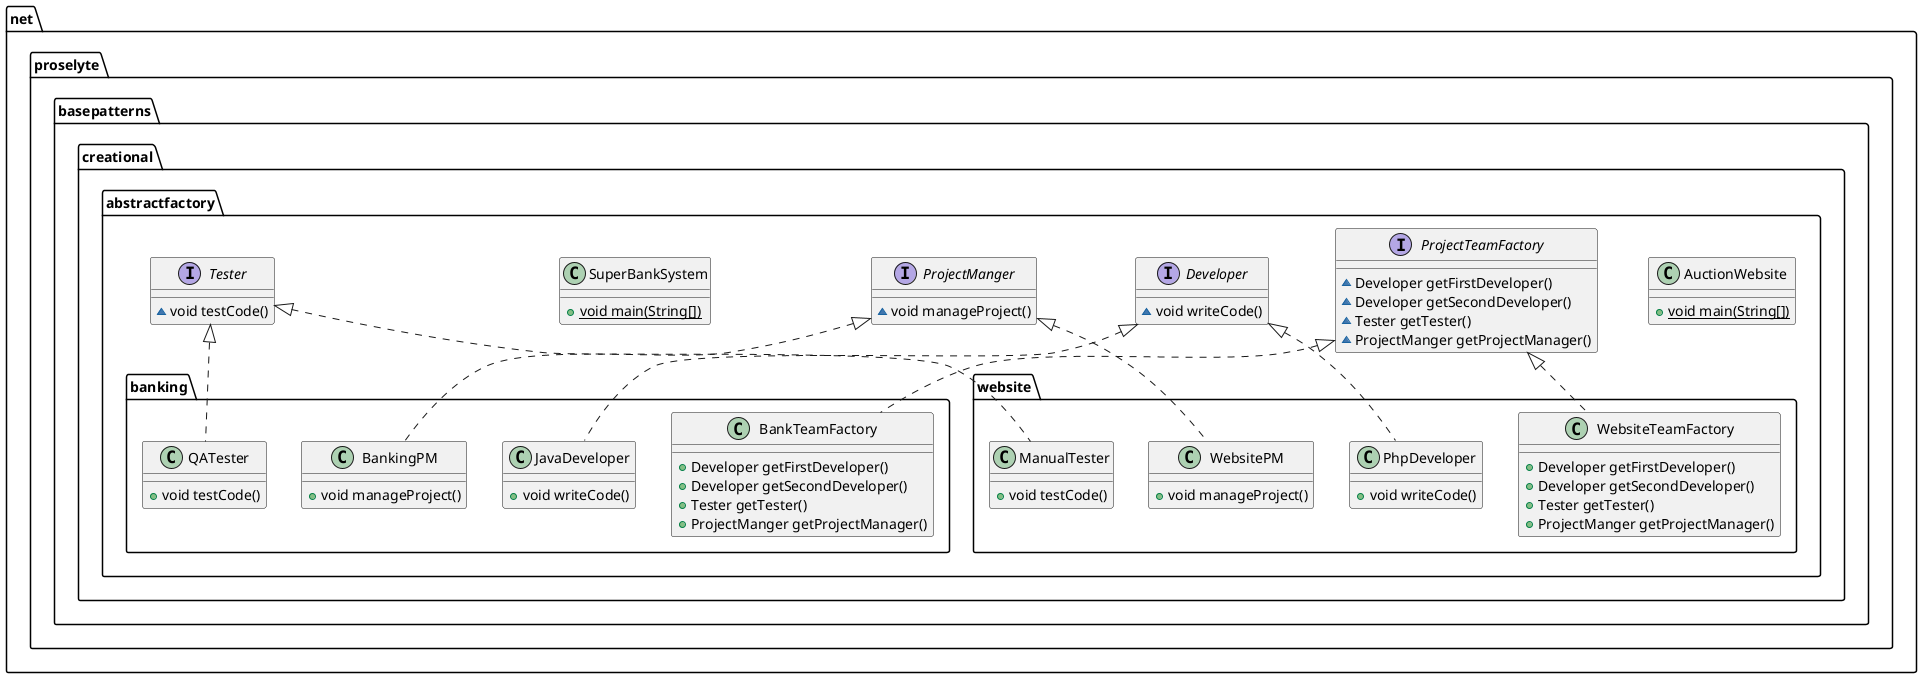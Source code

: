 @startuml
class net.proselyte.basepatterns.creational.abstractfactory.banking.QATester {
+ void testCode()
}

class net.proselyte.basepatterns.creational.abstractfactory.AuctionWebsite {
+ {static} void main(String[])
}

interface net.proselyte.basepatterns.creational.abstractfactory.Tester {
~ void testCode()
}

class net.proselyte.basepatterns.creational.abstractfactory.website.WebsiteTeamFactory {
+ Developer getFirstDeveloper()
+ Developer getSecondDeveloper()
+ Tester getTester()
+ ProjectManger getProjectManager()
}

interface net.proselyte.basepatterns.creational.abstractfactory.ProjectTeamFactory {
~ Developer getFirstDeveloper()
~ Developer getSecondDeveloper()
~ Tester getTester()
~ ProjectManger getProjectManager()
}

class net.proselyte.basepatterns.creational.abstractfactory.banking.BankTeamFactory {
+ Developer getFirstDeveloper()
+ Developer getSecondDeveloper()
+ Tester getTester()
+ ProjectManger getProjectManager()
}

class net.proselyte.basepatterns.creational.abstractfactory.website.WebsitePM {
+ void manageProject()
}

class net.proselyte.basepatterns.creational.abstractfactory.banking.JavaDeveloper {
+ void writeCode()
}

class net.proselyte.basepatterns.creational.abstractfactory.website.PhpDeveloper {
+ void writeCode()
}

interface net.proselyte.basepatterns.creational.abstractfactory.ProjectManger {
~ void manageProject()
}

class net.proselyte.basepatterns.creational.abstractfactory.website.ManualTester {
+ void testCode()
}

class net.proselyte.basepatterns.creational.abstractfactory.banking.BankingPM {
+ void manageProject()
}

class net.proselyte.basepatterns.creational.abstractfactory.SuperBankSystem {
+ {static} void main(String[])
}

interface net.proselyte.basepatterns.creational.abstractfactory.Developer {
~ void writeCode()
}



net.proselyte.basepatterns.creational.abstractfactory.Tester <|.. net.proselyte.basepatterns.creational.abstractfactory.banking.QATester
net.proselyte.basepatterns.creational.abstractfactory.ProjectTeamFactory <|.. net.proselyte.basepatterns.creational.abstractfactory.website.WebsiteTeamFactory
net.proselyte.basepatterns.creational.abstractfactory.ProjectTeamFactory <|.. net.proselyte.basepatterns.creational.abstractfactory.banking.BankTeamFactory
net.proselyte.basepatterns.creational.abstractfactory.ProjectManger <|.. net.proselyte.basepatterns.creational.abstractfactory.website.WebsitePM
net.proselyte.basepatterns.creational.abstractfactory.Developer <|.. net.proselyte.basepatterns.creational.abstractfactory.banking.JavaDeveloper
net.proselyte.basepatterns.creational.abstractfactory.Developer <|.. net.proselyte.basepatterns.creational.abstractfactory.website.PhpDeveloper
net.proselyte.basepatterns.creational.abstractfactory.Tester <|.. net.proselyte.basepatterns.creational.abstractfactory.website.ManualTester
net.proselyte.basepatterns.creational.abstractfactory.ProjectManger <|.. net.proselyte.basepatterns.creational.abstractfactory.banking.BankingPM
@enduml